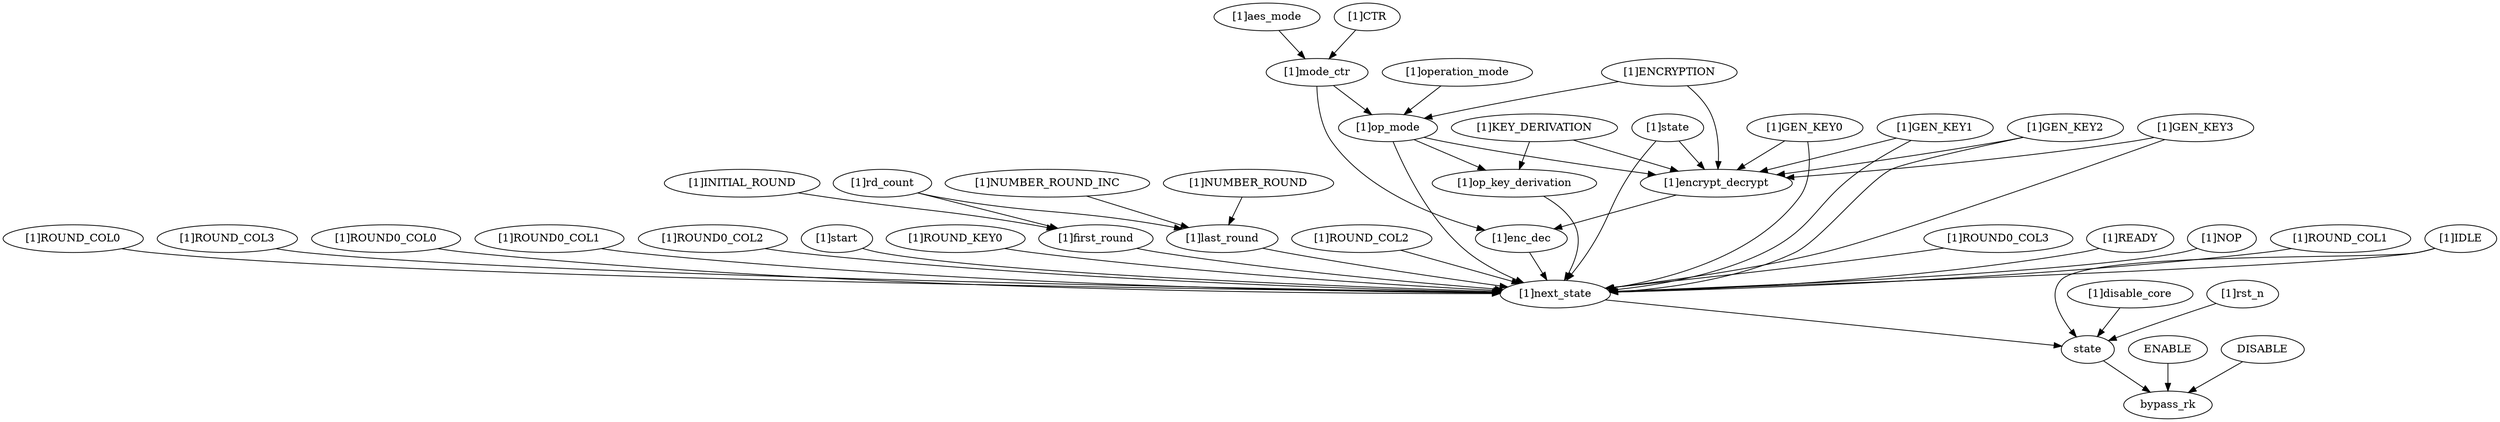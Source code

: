 strict digraph "" {
	"[1]ROUND_COL1"	 [complexity=11,
		importance=0.346483788706,
		rank=0.031498526246];
	"[1]next_state"	 [complexity=3,
		importance=0.169583396196,
		rank=0.0565277987319];
	"[1]ROUND_COL1" -> "[1]next_state";
	"[1]ROUND_COL0"	 [complexity=15,
		importance=0.516067184902,
		rank=0.0344044789935];
	"[1]ROUND_COL0" -> "[1]next_state";
	"[1]ROUND_COL3"	 [complexity=15,
		importance=0.516067184902,
		rank=0.0344044789935];
	"[1]ROUND_COL3" -> "[1]next_state";
	ENABLE	 [complexity=8,
		importance=0.0448552097916,
		rank=0.00560690122395];
	bypass_rk	 [complexity=0,
		importance=0.00938455336921,
		rank=0.0];
	ENABLE -> bypass_rk;
	"[1]ROUND0_COL0"	 [complexity=9,
		importance=0.346483788706,
		rank=0.0384981987452];
	"[1]ROUND0_COL0" -> "[1]next_state";
	"[1]ROUND0_COL1"	 [complexity=11,
		importance=0.346483788706,
		rank=0.031498526246];
	"[1]ROUND0_COL1" -> "[1]next_state";
	"[1]ROUND0_COL2"	 [complexity=11,
		importance=0.346483788706,
		rank=0.031498526246];
	"[1]ROUND0_COL2" -> "[1]next_state";
	"[1]start"	 [complexity=4,
		importance=1.02481737349,
		rank=0.256204343372];
	"[1]start" -> "[1]next_state";
	"[1]ROUND_KEY0"	 [complexity=19,
		importance=0.685650581098,
		rank=0.0360868726894];
	"[1]ROUND_KEY0" -> "[1]next_state";
	"[1]aes_mode"	 [complexity=17,
		importance=0.212331979892,
		rank=0.0124901164642];
	"[1]mode_ctr"	 [complexity=14,
		importance=0.205014983577,
		rank=0.0146439273983];
	"[1]aes_mode" -> "[1]mode_ctr";
	"[1]first_round"	 [complexity=4,
		importance=0.350513692314,
		rank=0.0876284230784];
	"[1]first_round" -> "[1]next_state";
	"[1]ROUND_COL2"	 [complexity=11,
		importance=0.346483788706,
		rank=0.031498526246];
	"[1]ROUND_COL2" -> "[1]next_state";
	"[1]op_key_derivation"	 [complexity=7,
		importance=0.178948714915,
		rank=0.0255641021307];
	"[1]op_key_derivation" -> "[1]next_state";
	"[1]operation_mode"	 [complexity=14,
		importance=0.199527503359,
		rank=0.0142519645257];
	"[1]op_mode"	 [complexity=10,
		importance=0.192210507044,
		rank=0.0192210507044];
	"[1]operation_mode" -> "[1]op_mode";
	"[1]last_round"	 [complexity=10,
		importance=0.865361081143,
		rank=0.0865361081143];
	"[1]last_round" -> "[1]next_state";
	"[1]IDLE"	 [complexity=9,
		importance=0.516067184902,
		rank=0.0573407983225];
	state	 [complexity=1,
		importance=0.0907895606113,
		rank=0.0907895606113];
	"[1]IDLE" -> state;
	"[1]IDLE" -> "[1]next_state";
	"[1]enc_dec"	 [complexity=45,
		importance=2.05118434618,
		rank=0.0455818743596];
	"[1]mode_ctr" -> "[1]enc_dec";
	"[1]mode_ctr" -> "[1]op_mode";
	"[1]disable_core"	 [complexity=2,
		importance=0.188896117537,
		rank=0.0944480587687];
	"[1]disable_core" -> state;
	"[1]ROUND0_COL3"	 [complexity=13,
		importance=0.516067184902,
		rank=0.0396974757617];
	"[1]ROUND0_COL3" -> "[1]next_state";
	"[1]rd_count"	 [complexity=7,
		importance=0.372996684339,
		rank=0.0532852406199];
	"[1]rd_count" -> "[1]first_round";
	"[1]rd_count" -> "[1]last_round";
	state -> bypass_rk;
	DISABLE	 [complexity=2,
		importance=0.016701549684,
		rank=0.00835077484199];
	DISABLE -> bypass_rk;
	"[1]enc_dec" -> "[1]next_state";
	"[1]encrypt_decrypt"	 [complexity=48,
		importance=2.06800211944,
		rank=0.0430833774884];
	"[1]encrypt_decrypt" -> "[1]enc_dec";
	"[1]READY"	 [complexity=13,
		importance=0.516067184902,
		rank=0.0396974757617];
	"[1]READY" -> "[1]next_state";
	"[1]rst_n"	 [complexity=2,
		importance=0.279685678149,
		rank=0.139842839074];
	"[1]rst_n" -> state;
	"[1]INITIAL_ROUND"	 [complexity=7,
		importance=0.357830688628,
		rank=0.0511186698041];
	"[1]INITIAL_ROUND" -> "[1]first_round";
	"[1]NUMBER_ROUND"	 [complexity=15,
		importance=0.872678077458,
		rank=0.0581785384972];
	"[1]NUMBER_ROUND" -> "[1]last_round";
	"[1]next_state" -> state;
	"[1]CTR"	 [complexity=17,
		importance=0.212331979892,
		rank=0.0124901164642];
	"[1]CTR" -> "[1]mode_ctr";
	"[1]NUMBER_ROUND_INC"	 [complexity=15,
		importance=0.872678077458,
		rank=0.0581785384972];
	"[1]NUMBER_ROUND_INC" -> "[1]last_round";
	"[1]NOP"	 [complexity=7,
		importance=0.176900392511,
		rank=0.0252714846444];
	"[1]NOP" -> "[1]next_state";
	"[1]state"	 [complexity=61,
		importance=2.12125346658,
		rank=0.034774646993];
	"[1]state" -> "[1]encrypt_decrypt";
	"[1]state" -> "[1]next_state";
	"[1]ENCRYPTION"	 [complexity=14,
		importance=0.199527503359,
		rank=0.0142519645257];
	"[1]ENCRYPTION" -> "[1]encrypt_decrypt";
	"[1]ENCRYPTION" -> "[1]op_mode";
	"[1]op_mode" -> "[1]op_key_derivation";
	"[1]op_mode" -> "[1]encrypt_decrypt";
	"[1]op_mode" -> "[1]next_state";
	"[1]GEN_KEY0"	 [complexity=61,
		importance=2.07531911576,
		rank=0.0340216248485];
	"[1]GEN_KEY0" -> "[1]encrypt_decrypt";
	"[1]GEN_KEY0" -> "[1]next_state";
	"[1]GEN_KEY1"	 [complexity=61,
		importance=2.07531911576,
		rank=0.0340216248485];
	"[1]GEN_KEY1" -> "[1]encrypt_decrypt";
	"[1]GEN_KEY1" -> "[1]next_state";
	"[1]GEN_KEY2"	 [complexity=61,
		importance=2.07531911576,
		rank=0.0340216248485];
	"[1]GEN_KEY2" -> "[1]encrypt_decrypt";
	"[1]GEN_KEY2" -> "[1]next_state";
	"[1]GEN_KEY3"	 [complexity=61,
		importance=2.07531911576,
		rank=0.0340216248485];
	"[1]GEN_KEY3" -> "[1]encrypt_decrypt";
	"[1]GEN_KEY3" -> "[1]next_state";
	"[1]KEY_DERIVATION"	 [complexity=10,
		importance=0.18626571123,
		rank=0.018626571123];
	"[1]KEY_DERIVATION" -> "[1]op_key_derivation";
	"[1]KEY_DERIVATION" -> "[1]encrypt_decrypt";
}
